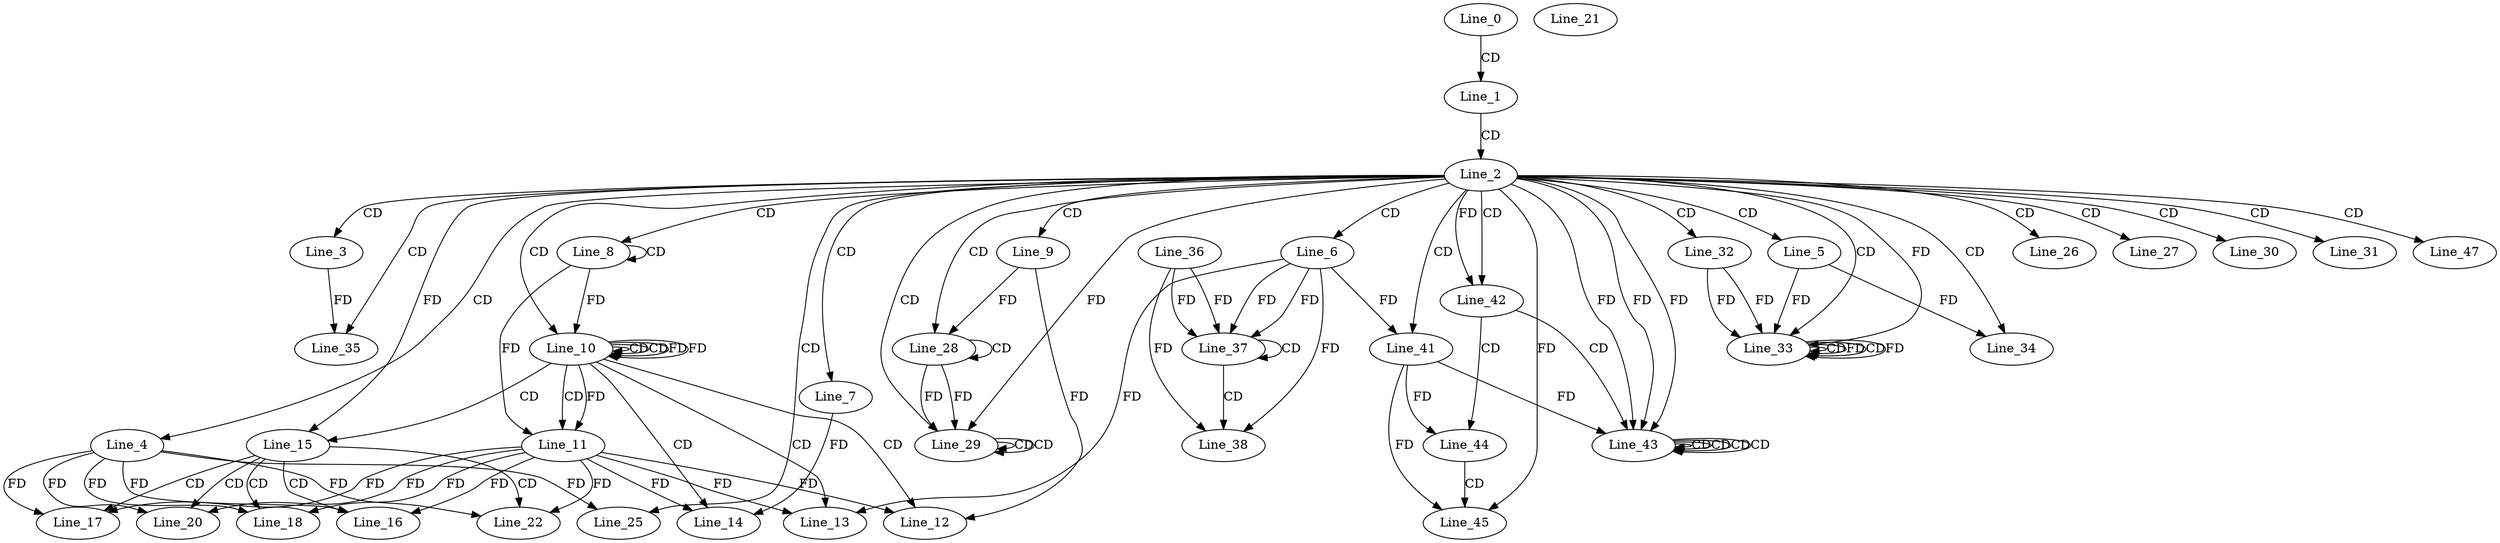 digraph G {
  Line_0;
  Line_1;
  Line_2;
  Line_3;
  Line_4;
  Line_5;
  Line_6;
  Line_7;
  Line_8;
  Line_8;
  Line_9;
  Line_10;
  Line_10;
  Line_10;
  Line_10;
  Line_11;
  Line_11;
  Line_12;
  Line_12;
  Line_13;
  Line_13;
  Line_14;
  Line_14;
  Line_15;
  Line_15;
  Line_16;
  Line_16;
  Line_17;
  Line_17;
  Line_18;
  Line_18;
  Line_20;
  Line_20;
  Line_21;
  Line_21;
  Line_22;
  Line_22;
  Line_25;
  Line_26;
  Line_26;
  Line_27;
  Line_28;
  Line_28;
  Line_29;
  Line_29;
  Line_29;
  Line_29;
  Line_30;
  Line_31;
  Line_32;
  Line_33;
  Line_33;
  Line_33;
  Line_33;
  Line_34;
  Line_35;
  Line_37;
  Line_36;
  Line_37;
  Line_38;
  Line_41;
  Line_41;
  Line_41;
  Line_42;
  Line_42;
  Line_43;
  Line_43;
  Line_43;
  Line_43;
  Line_43;
  Line_43;
  Line_44;
  Line_45;
  Line_45;
  Line_47;
  Line_0 -> Line_1 [ label="CD" ];
  Line_1 -> Line_2 [ label="CD" ];
  Line_2 -> Line_3 [ label="CD" ];
  Line_2 -> Line_4 [ label="CD" ];
  Line_2 -> Line_5 [ label="CD" ];
  Line_2 -> Line_6 [ label="CD" ];
  Line_2 -> Line_7 [ label="CD" ];
  Line_2 -> Line_8 [ label="CD" ];
  Line_8 -> Line_8 [ label="CD" ];
  Line_2 -> Line_9 [ label="CD" ];
  Line_2 -> Line_10 [ label="CD" ];
  Line_10 -> Line_10 [ label="CD" ];
  Line_10 -> Line_10 [ label="CD" ];
  Line_8 -> Line_10 [ label="FD" ];
  Line_10 -> Line_10 [ label="FD" ];
  Line_10 -> Line_11 [ label="CD" ];
  Line_8 -> Line_11 [ label="FD" ];
  Line_10 -> Line_11 [ label="FD" ];
  Line_10 -> Line_12 [ label="CD" ];
  Line_9 -> Line_12 [ label="FD" ];
  Line_11 -> Line_12 [ label="FD" ];
  Line_10 -> Line_13 [ label="CD" ];
  Line_6 -> Line_13 [ label="FD" ];
  Line_11 -> Line_13 [ label="FD" ];
  Line_10 -> Line_14 [ label="CD" ];
  Line_7 -> Line_14 [ label="FD" ];
  Line_11 -> Line_14 [ label="FD" ];
  Line_10 -> Line_15 [ label="CD" ];
  Line_2 -> Line_15 [ label="FD" ];
  Line_15 -> Line_16 [ label="CD" ];
  Line_4 -> Line_16 [ label="FD" ];
  Line_11 -> Line_16 [ label="FD" ];
  Line_15 -> Line_17 [ label="CD" ];
  Line_4 -> Line_17 [ label="FD" ];
  Line_11 -> Line_17 [ label="FD" ];
  Line_15 -> Line_18 [ label="CD" ];
  Line_4 -> Line_18 [ label="FD" ];
  Line_11 -> Line_18 [ label="FD" ];
  Line_15 -> Line_20 [ label="CD" ];
  Line_4 -> Line_20 [ label="FD" ];
  Line_11 -> Line_20 [ label="FD" ];
  Line_15 -> Line_22 [ label="CD" ];
  Line_4 -> Line_22 [ label="FD" ];
  Line_11 -> Line_22 [ label="FD" ];
  Line_2 -> Line_25 [ label="CD" ];
  Line_4 -> Line_25 [ label="FD" ];
  Line_2 -> Line_26 [ label="CD" ];
  Line_2 -> Line_27 [ label="CD" ];
  Line_2 -> Line_28 [ label="CD" ];
  Line_28 -> Line_28 [ label="CD" ];
  Line_9 -> Line_28 [ label="FD" ];
  Line_2 -> Line_29 [ label="CD" ];
  Line_29 -> Line_29 [ label="CD" ];
  Line_28 -> Line_29 [ label="FD" ];
  Line_29 -> Line_29 [ label="CD" ];
  Line_2 -> Line_29 [ label="FD" ];
  Line_28 -> Line_29 [ label="FD" ];
  Line_2 -> Line_30 [ label="CD" ];
  Line_2 -> Line_31 [ label="CD" ];
  Line_2 -> Line_32 [ label="CD" ];
  Line_2 -> Line_33 [ label="CD" ];
  Line_33 -> Line_33 [ label="CD" ];
  Line_33 -> Line_33 [ label="FD" ];
  Line_32 -> Line_33 [ label="FD" ];
  Line_5 -> Line_33 [ label="FD" ];
  Line_33 -> Line_33 [ label="CD" ];
  Line_2 -> Line_33 [ label="FD" ];
  Line_33 -> Line_33 [ label="FD" ];
  Line_32 -> Line_33 [ label="FD" ];
  Line_2 -> Line_34 [ label="CD" ];
  Line_5 -> Line_34 [ label="FD" ];
  Line_2 -> Line_35 [ label="CD" ];
  Line_3 -> Line_35 [ label="FD" ];
  Line_6 -> Line_37 [ label="FD" ];
  Line_36 -> Line_37 [ label="FD" ];
  Line_37 -> Line_37 [ label="CD" ];
  Line_6 -> Line_37 [ label="FD" ];
  Line_36 -> Line_37 [ label="FD" ];
  Line_37 -> Line_38 [ label="CD" ];
  Line_6 -> Line_38 [ label="FD" ];
  Line_36 -> Line_38 [ label="FD" ];
  Line_2 -> Line_41 [ label="CD" ];
  Line_6 -> Line_41 [ label="FD" ];
  Line_2 -> Line_42 [ label="CD" ];
  Line_2 -> Line_42 [ label="FD" ];
  Line_42 -> Line_43 [ label="CD" ];
  Line_43 -> Line_43 [ label="CD" ];
  Line_43 -> Line_43 [ label="CD" ];
  Line_2 -> Line_43 [ label="FD" ];
  Line_43 -> Line_43 [ label="CD" ];
  Line_2 -> Line_43 [ label="FD" ];
  Line_43 -> Line_43 [ label="CD" ];
  Line_2 -> Line_43 [ label="FD" ];
  Line_41 -> Line_43 [ label="FD" ];
  Line_42 -> Line_44 [ label="CD" ];
  Line_41 -> Line_44 [ label="FD" ];
  Line_44 -> Line_45 [ label="CD" ];
  Line_2 -> Line_45 [ label="FD" ];
  Line_41 -> Line_45 [ label="FD" ];
  Line_2 -> Line_47 [ label="CD" ];
  Line_10 -> Line_10 [ label="FD" ];
}
